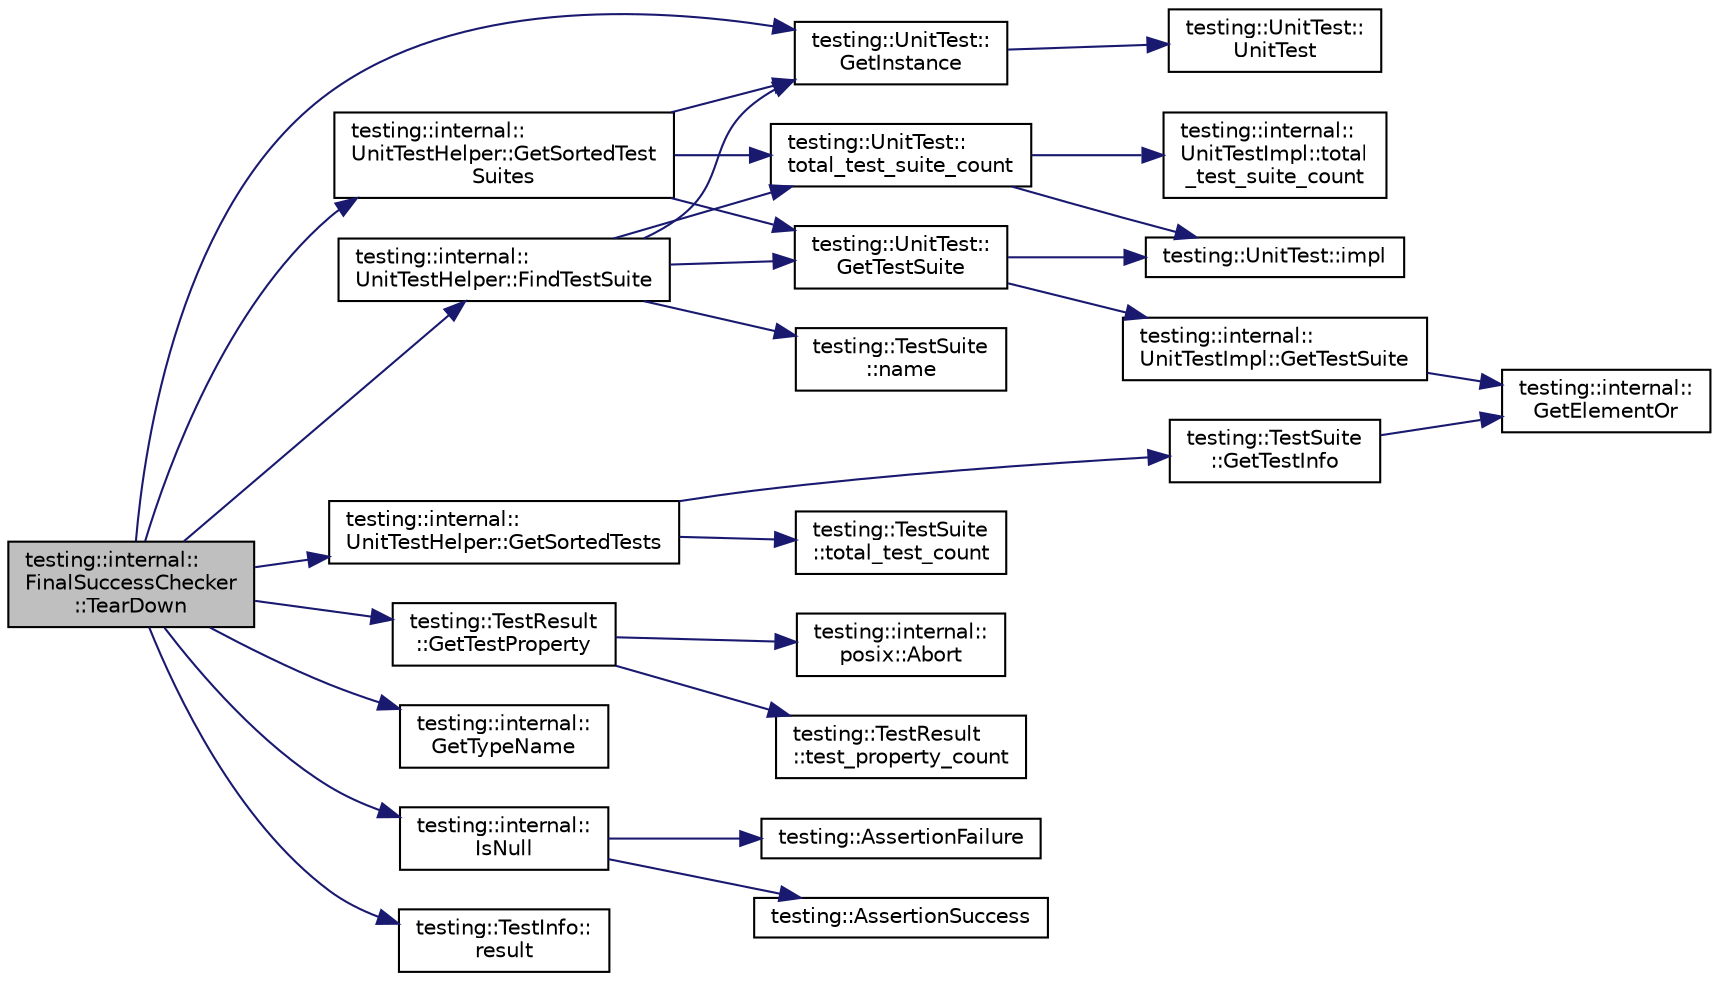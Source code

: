 digraph "testing::internal::FinalSuccessChecker::TearDown"
{
 // LATEX_PDF_SIZE
  bgcolor="transparent";
  edge [fontname="Helvetica",fontsize="10",labelfontname="Helvetica",labelfontsize="10"];
  node [fontname="Helvetica",fontsize="10",shape=record];
  rankdir="LR";
  Node1 [label="testing::internal::\lFinalSuccessChecker\l::TearDown",height=0.2,width=0.4,color="black", fillcolor="grey75", style="filled", fontcolor="black",tooltip=" "];
  Node1 -> Node2 [color="midnightblue",fontsize="10",style="solid",fontname="Helvetica"];
  Node2 [label="testing::internal::\lUnitTestHelper::FindTestSuite",height=0.2,width=0.4,color="black",URL="$classtesting_1_1internal_1_1UnitTestHelper.html#a1e95da834922a2ebcf33a7ee73f17757",tooltip=" "];
  Node2 -> Node3 [color="midnightblue",fontsize="10",style="solid",fontname="Helvetica"];
  Node3 [label="testing::UnitTest::\lGetInstance",height=0.2,width=0.4,color="black",URL="$classtesting_1_1UnitTest.html#a24192400b70b3b946746954e9574fb8e",tooltip=" "];
  Node3 -> Node4 [color="midnightblue",fontsize="10",style="solid",fontname="Helvetica"];
  Node4 [label="testing::UnitTest::\lUnitTest",height=0.2,width=0.4,color="black",URL="$classtesting_1_1UnitTest.html#a5e646d37f980429c310af696c8775f5c",tooltip=" "];
  Node2 -> Node5 [color="midnightblue",fontsize="10",style="solid",fontname="Helvetica"];
  Node5 [label="testing::UnitTest::\lGetTestSuite",height=0.2,width=0.4,color="black",URL="$classtesting_1_1UnitTest.html#a9875be4cde301a6bef1788cdd65a0f84",tooltip=" "];
  Node5 -> Node6 [color="midnightblue",fontsize="10",style="solid",fontname="Helvetica"];
  Node6 [label="testing::internal::\lUnitTestImpl::GetTestSuite",height=0.2,width=0.4,color="black",URL="$classtesting_1_1internal_1_1UnitTestImpl.html#a59804cca77f0daf98b93cf2f939051fe",tooltip=" "];
  Node6 -> Node7 [color="midnightblue",fontsize="10",style="solid",fontname="Helvetica"];
  Node7 [label="testing::internal::\lGetElementOr",height=0.2,width=0.4,color="black",URL="$namespacetesting_1_1internal.html#a71fdd20a0686bea3dc0cdcd95e0bca1c",tooltip=" "];
  Node5 -> Node8 [color="midnightblue",fontsize="10",style="solid",fontname="Helvetica"];
  Node8 [label="testing::UnitTest::impl",height=0.2,width=0.4,color="black",URL="$classtesting_1_1UnitTest.html#a4df5d11a58affb337d7fa62eaa07690e",tooltip=" "];
  Node2 -> Node9 [color="midnightblue",fontsize="10",style="solid",fontname="Helvetica"];
  Node9 [label="testing::TestSuite\l::name",height=0.2,width=0.4,color="black",URL="$classtesting_1_1TestSuite.html#ab3369db678ca3d9648d6fd63ad038986",tooltip=" "];
  Node2 -> Node10 [color="midnightblue",fontsize="10",style="solid",fontname="Helvetica"];
  Node10 [label="testing::UnitTest::\ltotal_test_suite_count",height=0.2,width=0.4,color="black",URL="$classtesting_1_1UnitTest.html#af8ed6d43a95405a860fdd898bf0c1a87",tooltip=" "];
  Node10 -> Node8 [color="midnightblue",fontsize="10",style="solid",fontname="Helvetica"];
  Node10 -> Node11 [color="midnightblue",fontsize="10",style="solid",fontname="Helvetica"];
  Node11 [label="testing::internal::\lUnitTestImpl::total\l_test_suite_count",height=0.2,width=0.4,color="black",URL="$classtesting_1_1internal_1_1UnitTestImpl.html#af4d396fe75580e5b7b0f60762f17b24a",tooltip=" "];
  Node1 -> Node3 [color="midnightblue",fontsize="10",style="solid",fontname="Helvetica"];
  Node1 -> Node12 [color="midnightblue",fontsize="10",style="solid",fontname="Helvetica"];
  Node12 [label="testing::internal::\lUnitTestHelper::GetSortedTests",height=0.2,width=0.4,color="black",URL="$classtesting_1_1internal_1_1UnitTestHelper.html#a54bff33b585ae04423ddd959ebfc0b90",tooltip=" "];
  Node12 -> Node13 [color="midnightblue",fontsize="10",style="solid",fontname="Helvetica"];
  Node13 [label="testing::TestSuite\l::GetTestInfo",height=0.2,width=0.4,color="black",URL="$classtesting_1_1TestSuite.html#a604220b75b3c6252287ba62d1d1754a9",tooltip=" "];
  Node13 -> Node7 [color="midnightblue",fontsize="10",style="solid",fontname="Helvetica"];
  Node12 -> Node14 [color="midnightblue",fontsize="10",style="solid",fontname="Helvetica"];
  Node14 [label="testing::TestSuite\l::total_test_count",height=0.2,width=0.4,color="black",URL="$classtesting_1_1TestSuite.html#a38a5e95341cfee5a88d8910f69da4960",tooltip=" "];
  Node1 -> Node15 [color="midnightblue",fontsize="10",style="solid",fontname="Helvetica"];
  Node15 [label="testing::internal::\lUnitTestHelper::GetSortedTest\lSuites",height=0.2,width=0.4,color="black",URL="$classtesting_1_1internal_1_1UnitTestHelper.html#a5704cd10fdef526c4c541fc53a24ed41",tooltip=" "];
  Node15 -> Node3 [color="midnightblue",fontsize="10",style="solid",fontname="Helvetica"];
  Node15 -> Node5 [color="midnightblue",fontsize="10",style="solid",fontname="Helvetica"];
  Node15 -> Node10 [color="midnightblue",fontsize="10",style="solid",fontname="Helvetica"];
  Node1 -> Node16 [color="midnightblue",fontsize="10",style="solid",fontname="Helvetica"];
  Node16 [label="testing::TestResult\l::GetTestProperty",height=0.2,width=0.4,color="black",URL="$classtesting_1_1TestResult.html#a6c2f478dbce36b57d18bedded46d70af",tooltip=" "];
  Node16 -> Node17 [color="midnightblue",fontsize="10",style="solid",fontname="Helvetica"];
  Node17 [label="testing::internal::\lposix::Abort",height=0.2,width=0.4,color="black",URL="$namespacetesting_1_1internal_1_1posix.html#a69b8278c59359dd6a6f941b4643db9fb",tooltip=" "];
  Node16 -> Node18 [color="midnightblue",fontsize="10",style="solid",fontname="Helvetica"];
  Node18 [label="testing::TestResult\l::test_property_count",height=0.2,width=0.4,color="black",URL="$classtesting_1_1TestResult.html#afe4523257bbea8bc63b0950b702790be",tooltip=" "];
  Node1 -> Node19 [color="midnightblue",fontsize="10",style="solid",fontname="Helvetica"];
  Node19 [label="testing::internal::\lGetTypeName",height=0.2,width=0.4,color="black",URL="$namespacetesting_1_1internal.html#a635606b4731f843c86ec8ca51cab83a1",tooltip=" "];
  Node1 -> Node20 [color="midnightblue",fontsize="10",style="solid",fontname="Helvetica"];
  Node20 [label="testing::internal::\lIsNull",height=0.2,width=0.4,color="black",URL="$namespacetesting_1_1internal.html#adcfd37a66bc4cb0e8291cf46e1a6c72b",tooltip=" "];
  Node20 -> Node21 [color="midnightblue",fontsize="10",style="solid",fontname="Helvetica"];
  Node21 [label="testing::AssertionFailure",height=0.2,width=0.4,color="black",URL="$namespacetesting.html#a75cb789614cb1c28c34627a4a3c053df",tooltip=" "];
  Node20 -> Node22 [color="midnightblue",fontsize="10",style="solid",fontname="Helvetica"];
  Node22 [label="testing::AssertionSuccess",height=0.2,width=0.4,color="black",URL="$namespacetesting.html#ac1d0baedb17286c5c6c87bd1a45da8ac",tooltip=" "];
  Node1 -> Node23 [color="midnightblue",fontsize="10",style="solid",fontname="Helvetica"];
  Node23 [label="testing::TestInfo::\lresult",height=0.2,width=0.4,color="black",URL="$classtesting_1_1TestInfo.html#aee8cb884c95cd446129aba936b4159e0",tooltip=" "];
}
